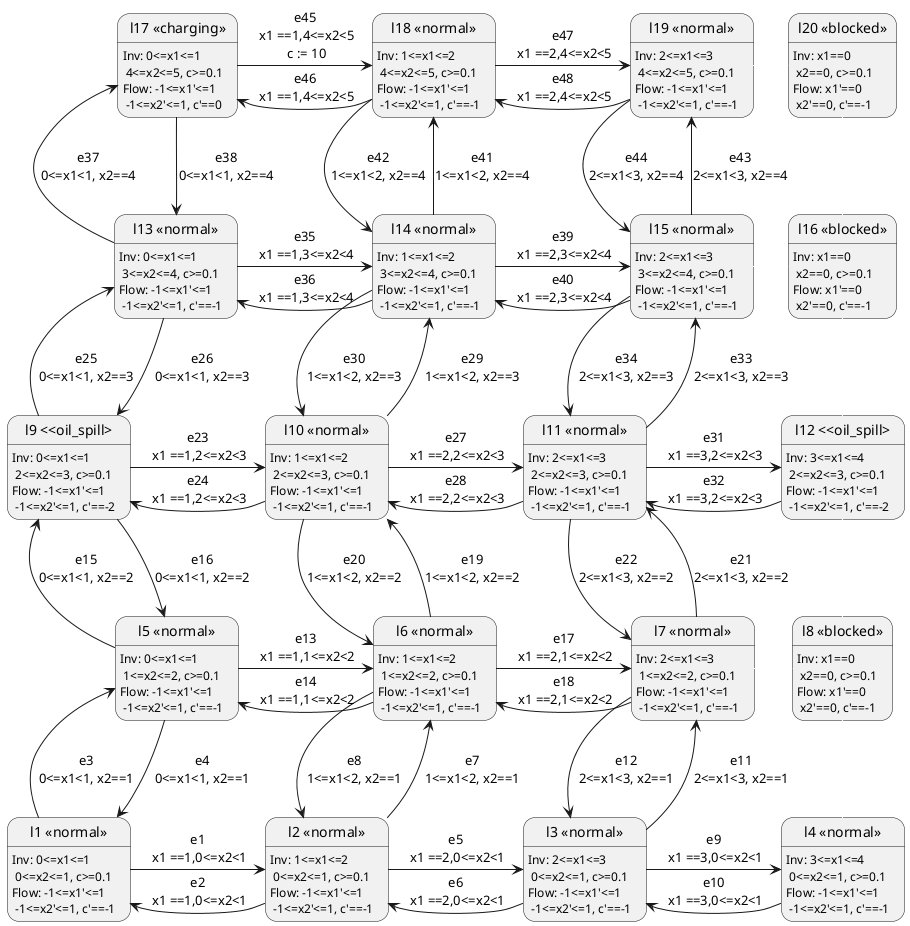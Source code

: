 @startuml model_15.puml
skinparam state {
  BackgroundColor<<normal>> White
  BackgroundColor<<barrier>> Red
  BackgroundColor<<oil_spill>> Yellow
  BackgroundColor<<charging>> Green
}

state "l1 <<normal>>" as loc1:Inv: 0<=x1<=1\n 0<=x2<=1, c>=0.1\nFlow: -1<=x1'<=1 \n -1<=x2'<=1, c'==-1
state "l2 <<normal>>" as loc2:Inv: 1<=x1<=2\n 0<=x2<=1, c>=0.1\nFlow: -1<=x1'<=1 \n -1<=x2'<=1, c'==-1
state "l3 <<normal>>" as loc3:Inv: 2<=x1<=3\n 0<=x2<=1, c>=0.1\nFlow: -1<=x1'<=1 \n -1<=x2'<=1, c'==-1
state "l4 <<normal>>" as loc4:Inv: 3<=x1<=4\n 0<=x2<=1, c>=0.1\nFlow: -1<=x1'<=1 \n -1<=x2'<=1, c'==-1
state "l5 <<normal>>" as loc5:Inv: 0<=x1<=1\n 1<=x2<=2, c>=0.1\nFlow: -1<=x1'<=1 \n -1<=x2'<=1, c'==-1
state "l6 <<normal>>" as loc6:Inv: 1<=x1<=2\n 1<=x2<=2, c>=0.1\nFlow: -1<=x1'<=1 \n -1<=x2'<=1, c'==-1
state "l7 <<normal>>" as loc7:Inv: 2<=x1<=3\n 1<=x2<=2, c>=0.1\nFlow: -1<=x1'<=1 \n -1<=x2'<=1, c'==-1
state "l8 <<blocked>>" as loc8:Inv: x1==0 \n x2==0, c>=0.1\nFlow: x1'==0 \n x2'==0, c'==-1
state "l9 <<oil_spill>" as loc9:Inv: 0<=x1<=1\n 2<=x2<=3, c>=0.1\nFlow: -1<=x1'<=1 \n -1<=x2'<=1, c'==-2
state "l10 <<normal>>" as loc10:Inv: 1<=x1<=2\n 2<=x2<=3, c>=0.1\nFlow: -1<=x1'<=1 \n -1<=x2'<=1, c'==-1
state "l11 <<normal>>" as loc11:Inv: 2<=x1<=3\n 2<=x2<=3, c>=0.1\nFlow: -1<=x1'<=1 \n -1<=x2'<=1, c'==-1
state "l12 <<oil_spill>" as loc12:Inv: 3<=x1<=4\n 2<=x2<=3, c>=0.1\nFlow: -1<=x1'<=1 \n -1<=x2'<=1, c'==-2
state "l13 <<normal>>" as loc13:Inv: 0<=x1<=1\n 3<=x2<=4, c>=0.1\nFlow: -1<=x1'<=1 \n -1<=x2'<=1, c'==-1
state "l14 <<normal>>" as loc14:Inv: 1<=x1<=2\n 3<=x2<=4, c>=0.1\nFlow: -1<=x1'<=1 \n -1<=x2'<=1, c'==-1
state "l15 <<normal>>" as loc15:Inv: 2<=x1<=3\n 3<=x2<=4, c>=0.1\nFlow: -1<=x1'<=1 \n -1<=x2'<=1, c'==-1
state "l16 <<blocked>>" as loc16:Inv: x1==0 \n x2==0, c>=0.1\nFlow: x1'==0 \n x2'==0, c'==-1
state "l17 <<charging>>" as loc17:Inv: 0<=x1<=1\n 4<=x2<=5, c>=0.1\nFlow: -1<=x1'<=1 \n -1<=x2'<=1, c'==0
state "l18 <<normal>>" as loc18:Inv: 1<=x1<=2\n 4<=x2<=5, c>=0.1\nFlow: -1<=x1'<=1 \n -1<=x2'<=1, c'==-1
state "l19 <<normal>>" as loc19:Inv: 2<=x1<=3\n 4<=x2<=5, c>=0.1\nFlow: -1<=x1'<=1 \n -1<=x2'<=1, c'==-1
state "l20 <<blocked>>" as loc20:Inv: x1==0 \n x2==0, c>=0.1\nFlow: x1'==0 \n x2'==0, c'==-1

loc1 -right-> loc2: e1\n x1 ==1,0<=x2<1
loc2 -left-> loc1: e2\n x1 ==1,0<=x2<1
loc1 -up-> loc5: e3\n0<=x1<1, x2==1
loc5 -down-> loc1: e4\n0<=x1<1, x2==1
loc2 -right-> loc3: e5\n x1 ==2,0<=x2<1
loc3 -left-> loc2: e6\n x1 ==2,0<=x2<1
loc2 -up-> loc6: e7\n1<=x1<2, x2==1
loc6 -down-> loc2: e8\n1<=x1<2, x2==1
loc3 -right-> loc4: e9\n x1 ==3,0<=x2<1
loc4 -left-> loc3: e10\n x1 ==3,0<=x2<1
loc3 -up-> loc7: e11\n2<=x1<3, x2==1
loc7 -down-> loc3: e12\n2<=x1<3, x2==1
loc4-up[#white]->loc8
loc5 -right-> loc6: e13\n x1 ==1,1<=x2<2
loc6 -left-> loc5: e14\n x1 ==1,1<=x2<2
loc5 -up-> loc9: e15\n0<=x1<1, x2==2
loc9 -down-> loc5: e16\n0<=x1<1, x2==2
loc6 -right-> loc7: e17\n x1 ==2,1<=x2<2
loc7 -left-> loc6: e18\n x1 ==2,1<=x2<2
loc6 -up-> loc10: e19\n1<=x1<2, x2==2
loc10 -down-> loc6: e20\n1<=x1<2, x2==2
loc7-right[#white]->loc8
loc7 -up-> loc11: e21\n2<=x1<3, x2==2
loc11 -down-> loc7: e22\n2<=x1<3, x2==2
loc8-up[#white]->loc12
loc9 -right-> loc10: e23\n x1 ==1,2<=x2<3
loc10 -left-> loc9: e24\n x1 ==1,2<=x2<3
loc9 -up-> loc13: e25\n0<=x1<1, x2==3
loc13 -down-> loc9: e26\n0<=x1<1, x2==3
loc10 -right-> loc11: e27\n x1 ==2,2<=x2<3
loc11 -left-> loc10: e28\n x1 ==2,2<=x2<3
loc10 -up-> loc14: e29\n1<=x1<2, x2==3
loc14 -down-> loc10: e30\n1<=x1<2, x2==3
loc11 -right-> loc12: e31\n x1 ==3,2<=x2<3
loc12 -left-> loc11: e32\n x1 ==3,2<=x2<3
loc11 -up-> loc15: e33\n2<=x1<3, x2==3
loc15 -down-> loc11: e34\n2<=x1<3, x2==3
loc12-up[#white]->loc16
loc13 -right-> loc14: e35\n x1 ==1,3<=x2<4
loc14 -left-> loc13: e36\n x1 ==1,3<=x2<4
loc13 -up-> loc17: e37\n0<=x1<1, x2==4
loc17 -down-> loc13: e38\n0<=x1<1, x2==4
loc14 -right-> loc15: e39\n x1 ==2,3<=x2<4
loc15 -left-> loc14: e40\n x1 ==2,3<=x2<4
loc14 -up-> loc18: e41\n1<=x1<2, x2==4
loc18 -down-> loc14: e42\n1<=x1<2, x2==4
loc15-right[#white]->loc16
loc15 -up-> loc19: e43\n2<=x1<3, x2==4
loc19 -down-> loc15: e44\n2<=x1<3, x2==4
loc16-up[#white]->loc20
loc17 -right-> loc18: e45\n x1 ==1,4<=x2<5\n c := 10
loc18 -left-> loc17: e46\n x1 ==1,4<=x2<5
loc18 -right-> loc19: e47\n x1 ==2,4<=x2<5
loc19 -left-> loc18: e48\n x1 ==2,4<=x2<5
loc19-right[#white]->loc20
@enduml
